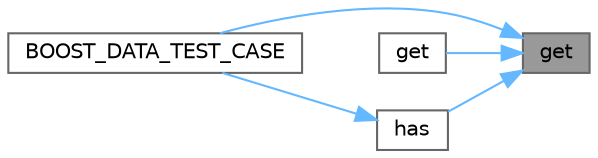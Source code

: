 digraph "get"
{
 // INTERACTIVE_SVG=YES
 // LATEX_PDF_SIZE
  bgcolor="transparent";
  edge [fontname=Helvetica,fontsize=10,labelfontname=Helvetica,labelfontsize=10];
  node [fontname=Helvetica,fontsize=10,shape=box,height=0.2,width=0.4];
  rankdir="RL";
  Node1 [label="get",height=0.2,width=0.4,color="gray40", fillcolor="grey60", style="filled", fontcolor="black",tooltip=" "];
  Node1 -> Node2 [dir="back",color="steelblue1",style="solid"];
  Node2 [label="BOOST_DATA_TEST_CASE",height=0.2,width=0.4,color="grey40", fillcolor="white", style="filled",URL="$test_2conventionsbasedfutureexpiry_8cpp.html#afeaab8386141406f310f9e2ef058b56c",tooltip=" "];
  Node1 -> Node3 [dir="back",color="steelblue1",style="solid"];
  Node3 [label="get",height=0.2,width=0.4,color="grey40", fillcolor="white", style="filled",URL="$classore_1_1data_1_1_conventions.html#a29c8e4892093e99f2c0c93099cbde81f",tooltip=" "];
  Node1 -> Node4 [dir="back",color="steelblue1",style="solid"];
  Node4 [label="has",height=0.2,width=0.4,color="grey40", fillcolor="white", style="filled",URL="$classore_1_1data_1_1_conventions.html#a0617d34d2e3fd4d52a0aec619b7c61ba",tooltip="Checks if we have a convention with the given id."];
  Node4 -> Node2 [dir="back",color="steelblue1",style="solid"];
}
